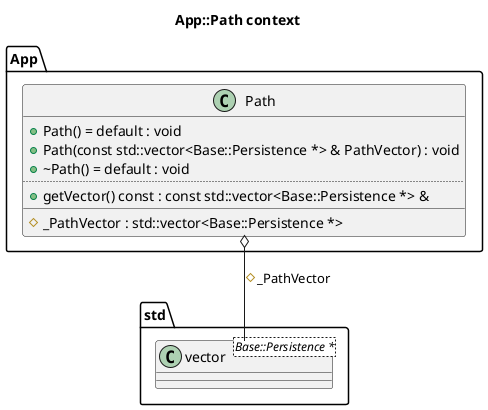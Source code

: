 @startuml
title App::Path context
package [std] as C_0009971158671206323968 {
class "vector<Base::Persistence *>" as C_0005879659813076243898
class C_0005879659813076243898 [[https://github.com/FreeCAD/FreeCAD/blob/2fcc5317fe3aee96ca73475986a577719fc78e20/src/App/Path.h#L44{vector}]] {
__
}
}
package [App] as C_0018282610363821501524 {
class "Path" as C_0012882979932666026326
class C_0012882979932666026326 [[https://github.com/FreeCAD/FreeCAD/blob/2fcc5317fe3aee96ca73475986a577719fc78e20/src/App/Path.h#L36{Path}]] {
+Path() = default : void [[[https://github.com/FreeCAD/FreeCAD/blob/2fcc5317fe3aee96ca73475986a577719fc78e20/src/App/Path.h#L43{Path}]]]
+Path(const std::vector<Base::Persistence *> & PathVector) : void [[[https://github.com/FreeCAD/FreeCAD/blob/2fcc5317fe3aee96ca73475986a577719fc78e20/src/App/Path.h#L44{Path}]]]
+~Path() = default : void [[[https://github.com/FreeCAD/FreeCAD/blob/2fcc5317fe3aee96ca73475986a577719fc78e20/src/App/Path.h#L46{~Path}]]]
..
+getVector() const : const std::vector<Base::Persistence *> & [[[https://github.com/FreeCAD/FreeCAD/blob/2fcc5317fe3aee96ca73475986a577719fc78e20/src/App/Path.h#L48{getVector}]]]
__
#_PathVector : std::vector<Base::Persistence *> [[[https://github.com/FreeCAD/FreeCAD/blob/2fcc5317fe3aee96ca73475986a577719fc78e20/src/App/Path.h#L39{_PathVector}]]]
}
}
C_0012882979932666026326 o-- C_0005879659813076243898 [[https://github.com/FreeCAD/FreeCAD/blob/2fcc5317fe3aee96ca73475986a577719fc78e20/src/App/Path.h#L39{_PathVector}]] : #_PathVector

'Generated with clang-uml, version 0.6.1
'LLVM version Ubuntu clang version 19.1.1 (1ubuntu1)
@enduml
